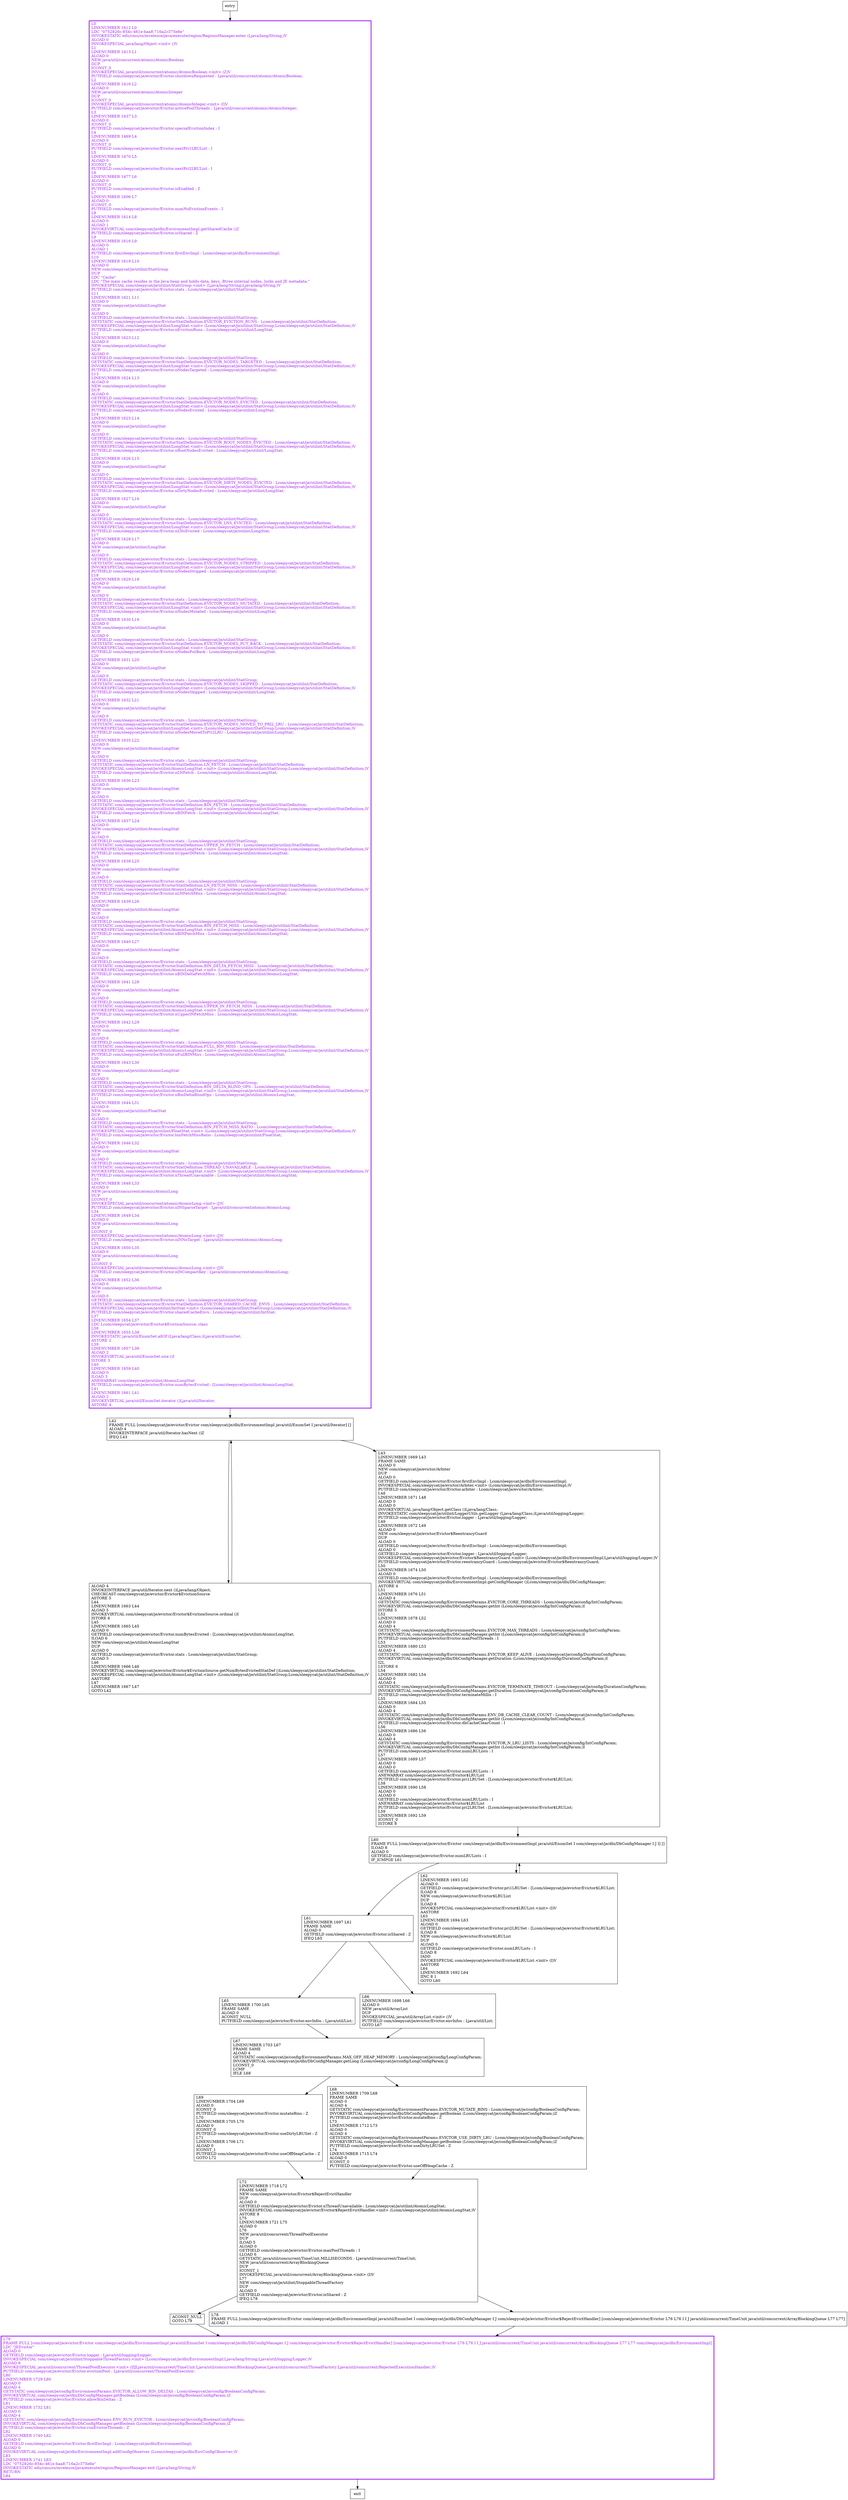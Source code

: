 digraph <init> {
node [shape=record];
164389910 [label="L61\lLINENUMBER 1697 L61\lFRAME SAME\lALOAD 0\lGETFIELD com/sleepycat/je/evictor/Evictor.isShared : Z\lIFEQ L65\l"];
1256623670 [label="L69\lLINENUMBER 1704 L69\lALOAD 0\lICONST_0\lPUTFIELD com/sleepycat/je/evictor/Evictor.mutateBins : Z\lL70\lLINENUMBER 1705 L70\lALOAD 0\lICONST_0\lPUTFIELD com/sleepycat/je/evictor/Evictor.useDirtyLRUSet : Z\lL71\lLINENUMBER 1706 L71\lALOAD 0\lICONST_1\lPUTFIELD com/sleepycat/je/evictor/Evictor.useOffHeapCache : Z\lGOTO L72\l"];
900702431 [label="L60\lFRAME FULL [com/sleepycat/je/evictor/Evictor com/sleepycat/je/dbi/EnvironmentImpl java/util/EnumSet I com/sleepycat/je/dbi/DbConfigManager I J I] []\lILOAD 8\lALOAD 0\lGETFIELD com/sleepycat/je/evictor/Evictor.numLRULists : I\lIF_ICMPGE L61\l"];
1059456597 [label="L67\lLINENUMBER 1703 L67\lFRAME SAME\lALOAD 4\lGETSTATIC com/sleepycat/je/config/EnvironmentParams.MAX_OFF_HEAP_MEMORY : Lcom/sleepycat/je/config/LongConfigParam;\lINVOKEVIRTUAL com/sleepycat/je/dbi/DbConfigManager.getLong (Lcom/sleepycat/je/config/LongConfigParam;)J\lLCONST_0\lLCMP\lIFLE L68\l"];
864645146 [label="ALOAD 4\lINVOKEINTERFACE java/util/Iterator.next ()Ljava/lang/Object;\lCHECKCAST com/sleepycat/je/evictor/Evictor$EvictionSource\lASTORE 5\lL44\lLINENUMBER 1663 L44\lALOAD 5\lINVOKEVIRTUAL com/sleepycat/je/evictor/Evictor$EvictionSource.ordinal ()I\lISTORE 6\lL45\lLINENUMBER 1665 L45\lALOAD 0\lGETFIELD com/sleepycat/je/evictor/Evictor.numBytesEvicted : [Lcom/sleepycat/je/utilint/AtomicLongStat;\lILOAD 6\lNEW com/sleepycat/je/utilint/AtomicLongStat\lDUP\lALOAD 0\lGETFIELD com/sleepycat/je/evictor/Evictor.stats : Lcom/sleepycat/je/utilint/StatGroup;\lALOAD 5\lL46\lLINENUMBER 1666 L46\lINVOKEVIRTUAL com/sleepycat/je/evictor/Evictor$EvictionSource.getNumBytesEvictedStatDef ()Lcom/sleepycat/je/utilint/StatDefinition;\lINVOKESPECIAL com/sleepycat/je/utilint/AtomicLongStat.\<init\> (Lcom/sleepycat/je/utilint/StatGroup;Lcom/sleepycat/je/utilint/StatDefinition;)V\lAASTORE\lL47\lLINENUMBER 1667 L47\lGOTO L42\l"];
953812556 [label="L43\lLINENUMBER 1669 L43\lFRAME SAME\lALOAD 0\lNEW com/sleepycat/je/evictor/Arbiter\lDUP\lALOAD 0\lGETFIELD com/sleepycat/je/evictor/Evictor.firstEnvImpl : Lcom/sleepycat/je/dbi/EnvironmentImpl;\lINVOKESPECIAL com/sleepycat/je/evictor/Arbiter.\<init\> (Lcom/sleepycat/je/dbi/EnvironmentImpl;)V\lPUTFIELD com/sleepycat/je/evictor/Evictor.arbiter : Lcom/sleepycat/je/evictor/Arbiter;\lL48\lLINENUMBER 1671 L48\lALOAD 0\lALOAD 0\lINVOKEVIRTUAL java/lang/Object.getClass ()Ljava/lang/Class;\lINVOKESTATIC com/sleepycat/je/utilint/LoggerUtils.getLogger (Ljava/lang/Class;)Ljava/util/logging/Logger;\lPUTFIELD com/sleepycat/je/evictor/Evictor.logger : Ljava/util/logging/Logger;\lL49\lLINENUMBER 1672 L49\lALOAD 0\lNEW com/sleepycat/je/evictor/Evictor$ReentrancyGuard\lDUP\lALOAD 0\lGETFIELD com/sleepycat/je/evictor/Evictor.firstEnvImpl : Lcom/sleepycat/je/dbi/EnvironmentImpl;\lALOAD 0\lGETFIELD com/sleepycat/je/evictor/Evictor.logger : Ljava/util/logging/Logger;\lINVOKESPECIAL com/sleepycat/je/evictor/Evictor$ReentrancyGuard.\<init\> (Lcom/sleepycat/je/dbi/EnvironmentImpl;Ljava/util/logging/Logger;)V\lPUTFIELD com/sleepycat/je/evictor/Evictor.reentrancyGuard : Lcom/sleepycat/je/evictor/Evictor$ReentrancyGuard;\lL50\lLINENUMBER 1674 L50\lALOAD 0\lGETFIELD com/sleepycat/je/evictor/Evictor.firstEnvImpl : Lcom/sleepycat/je/dbi/EnvironmentImpl;\lINVOKEVIRTUAL com/sleepycat/je/dbi/EnvironmentImpl.getConfigManager ()Lcom/sleepycat/je/dbi/DbConfigManager;\lASTORE 4\lL51\lLINENUMBER 1676 L51\lALOAD 4\lGETSTATIC com/sleepycat/je/config/EnvironmentParams.EVICTOR_CORE_THREADS : Lcom/sleepycat/je/config/IntConfigParam;\lINVOKEVIRTUAL com/sleepycat/je/dbi/DbConfigManager.getInt (Lcom/sleepycat/je/config/IntConfigParam;)I\lISTORE 5\lL52\lLINENUMBER 1678 L52\lALOAD 0\lALOAD 4\lGETSTATIC com/sleepycat/je/config/EnvironmentParams.EVICTOR_MAX_THREADS : Lcom/sleepycat/je/config/IntConfigParam;\lINVOKEVIRTUAL com/sleepycat/je/dbi/DbConfigManager.getInt (Lcom/sleepycat/je/config/IntConfigParam;)I\lPUTFIELD com/sleepycat/je/evictor/Evictor.maxPoolThreads : I\lL53\lLINENUMBER 1680 L53\lALOAD 4\lGETSTATIC com/sleepycat/je/config/EnvironmentParams.EVICTOR_KEEP_ALIVE : Lcom/sleepycat/je/config/DurationConfigParam;\lINVOKEVIRTUAL com/sleepycat/je/dbi/DbConfigManager.getDuration (Lcom/sleepycat/je/config/DurationConfigParam;)I\lI2L\lLSTORE 6\lL54\lLINENUMBER 1682 L54\lALOAD 0\lALOAD 4\lGETSTATIC com/sleepycat/je/config/EnvironmentParams.EVICTOR_TERMINATE_TIMEOUT : Lcom/sleepycat/je/config/DurationConfigParam;\lINVOKEVIRTUAL com/sleepycat/je/dbi/DbConfigManager.getDuration (Lcom/sleepycat/je/config/DurationConfigParam;)I\lPUTFIELD com/sleepycat/je/evictor/Evictor.terminateMillis : I\lL55\lLINENUMBER 1684 L55\lALOAD 0\lALOAD 4\lGETSTATIC com/sleepycat/je/config/EnvironmentParams.ENV_DB_CACHE_CLEAR_COUNT : Lcom/sleepycat/je/config/IntConfigParam;\lINVOKEVIRTUAL com/sleepycat/je/dbi/DbConfigManager.getInt (Lcom/sleepycat/je/config/IntConfigParam;)I\lPUTFIELD com/sleepycat/je/evictor/Evictor.dbCacheClearCount : I\lL56\lLINENUMBER 1686 L56\lALOAD 0\lALOAD 4\lGETSTATIC com/sleepycat/je/config/EnvironmentParams.EVICTOR_N_LRU_LISTS : Lcom/sleepycat/je/config/IntConfigParam;\lINVOKEVIRTUAL com/sleepycat/je/dbi/DbConfigManager.getInt (Lcom/sleepycat/je/config/IntConfigParam;)I\lPUTFIELD com/sleepycat/je/evictor/Evictor.numLRULists : I\lL57\lLINENUMBER 1689 L57\lALOAD 0\lALOAD 0\lGETFIELD com/sleepycat/je/evictor/Evictor.numLRULists : I\lANEWARRAY com/sleepycat/je/evictor/Evictor$LRUList\lPUTFIELD com/sleepycat/je/evictor/Evictor.pri1LRUSet : [Lcom/sleepycat/je/evictor/Evictor$LRUList;\lL58\lLINENUMBER 1690 L58\lALOAD 0\lALOAD 0\lGETFIELD com/sleepycat/je/evictor/Evictor.numLRULists : I\lANEWARRAY com/sleepycat/je/evictor/Evictor$LRUList\lPUTFIELD com/sleepycat/je/evictor/Evictor.pri2LRUSet : [Lcom/sleepycat/je/evictor/Evictor$LRUList;\lL59\lLINENUMBER 1692 L59\lICONST_0\lISTORE 8\l"];
151762824 [label="L42\lFRAME FULL [com/sleepycat/je/evictor/Evictor com/sleepycat/je/dbi/EnvironmentImpl java/util/EnumSet I java/util/Iterator] []\lALOAD 4\lINVOKEINTERFACE java/util/Iterator.hasNext ()Z\lIFEQ L43\l"];
1239365790 [label="ACONST_NULL\lGOTO L79\l"];
318458196 [label="L72\lLINENUMBER 1718 L72\lFRAME SAME\lNEW com/sleepycat/je/evictor/Evictor$RejectEvictHandler\lDUP\lALOAD 0\lGETFIELD com/sleepycat/je/evictor/Evictor.nThreadUnavailable : Lcom/sleepycat/je/utilint/AtomicLongStat;\lINVOKESPECIAL com/sleepycat/je/evictor/Evictor$RejectEvictHandler.\<init\> (Lcom/sleepycat/je/utilint/AtomicLongStat;)V\lASTORE 8\lL75\lLINENUMBER 1721 L75\lALOAD 0\lL76\lNEW java/util/concurrent/ThreadPoolExecutor\lDUP\lILOAD 5\lALOAD 0\lGETFIELD com/sleepycat/je/evictor/Evictor.maxPoolThreads : I\lLLOAD 6\lGETSTATIC java/util/concurrent/TimeUnit.MILLISECONDS : Ljava/util/concurrent/TimeUnit;\lNEW java/util/concurrent/ArrayBlockingQueue\lDUP\lICONST_1\lINVOKESPECIAL java/util/concurrent/ArrayBlockingQueue.\<init\> (I)V\lL77\lNEW com/sleepycat/je/utilint/StoppableThreadFactory\lDUP\lALOAD 0\lGETFIELD com/sleepycat/je/evictor/Evictor.isShared : Z\lIFEQ L78\l"];
501281264 [label="L78\lFRAME FULL [com/sleepycat/je/evictor/Evictor com/sleepycat/je/dbi/EnvironmentImpl java/util/EnumSet I com/sleepycat/je/dbi/DbConfigManager I J com/sleepycat/je/evictor/Evictor$RejectEvictHandler] [com/sleepycat/je/evictor/Evictor L76 L76 I I J java/util/concurrent/TimeUnit java/util/concurrent/ArrayBlockingQueue L77 L77]\lALOAD 1\l"];
1908264085 [label="L65\lLINENUMBER 1700 L65\lFRAME SAME\lALOAD 0\lACONST_NULL\lPUTFIELD com/sleepycat/je/evictor/Evictor.envInfos : Ljava/util/List;\l"];
962343717 [label="L66\lLINENUMBER 1698 L66\lALOAD 0\lNEW java/util/ArrayList\lDUP\lINVOKESPECIAL java/util/ArrayList.\<init\> ()V\lPUTFIELD com/sleepycat/je/evictor/Evictor.envInfos : Ljava/util/List;\lGOTO L67\l"];
1436563827 [label="L68\lLINENUMBER 1709 L68\lFRAME SAME\lALOAD 0\lALOAD 4\lGETSTATIC com/sleepycat/je/config/EnvironmentParams.EVICTOR_MUTATE_BINS : Lcom/sleepycat/je/config/BooleanConfigParam;\lINVOKEVIRTUAL com/sleepycat/je/dbi/DbConfigManager.getBoolean (Lcom/sleepycat/je/config/BooleanConfigParam;)Z\lPUTFIELD com/sleepycat/je/evictor/Evictor.mutateBins : Z\lL73\lLINENUMBER 1712 L73\lALOAD 0\lALOAD 4\lGETSTATIC com/sleepycat/je/config/EnvironmentParams.EVICTOR_USE_DIRTY_LRU : Lcom/sleepycat/je/config/BooleanConfigParam;\lINVOKEVIRTUAL com/sleepycat/je/dbi/DbConfigManager.getBoolean (Lcom/sleepycat/je/config/BooleanConfigParam;)Z\lPUTFIELD com/sleepycat/je/evictor/Evictor.useDirtyLRUSet : Z\lL74\lLINENUMBER 1715 L74\lALOAD 0\lICONST_0\lPUTFIELD com/sleepycat/je/evictor/Evictor.useOffHeapCache : Z\l"];
1632429589 [label="L62\lLINENUMBER 1693 L62\lALOAD 0\lGETFIELD com/sleepycat/je/evictor/Evictor.pri1LRUSet : [Lcom/sleepycat/je/evictor/Evictor$LRUList;\lILOAD 8\lNEW com/sleepycat/je/evictor/Evictor$LRUList\lDUP\lILOAD 8\lINVOKESPECIAL com/sleepycat/je/evictor/Evictor$LRUList.\<init\> (I)V\lAASTORE\lL63\lLINENUMBER 1694 L63\lALOAD 0\lGETFIELD com/sleepycat/je/evictor/Evictor.pri2LRUSet : [Lcom/sleepycat/je/evictor/Evictor$LRUList;\lILOAD 8\lNEW com/sleepycat/je/evictor/Evictor$LRUList\lDUP\lALOAD 0\lGETFIELD com/sleepycat/je/evictor/Evictor.numLRULists : I\lILOAD 8\lIADD\lINVOKESPECIAL com/sleepycat/je/evictor/Evictor$LRUList.\<init\> (I)V\lAASTORE\lL64\lLINENUMBER 1692 L64\lIINC 8 1\lGOTO L60\l"];
934713517 [label="L79\lFRAME FULL [com/sleepycat/je/evictor/Evictor com/sleepycat/je/dbi/EnvironmentImpl java/util/EnumSet I com/sleepycat/je/dbi/DbConfigManager I J com/sleepycat/je/evictor/Evictor$RejectEvictHandler] [com/sleepycat/je/evictor/Evictor L76 L76 I I J java/util/concurrent/TimeUnit java/util/concurrent/ArrayBlockingQueue L77 L77 com/sleepycat/je/dbi/EnvironmentImpl]\lLDC \"JEEvictor\"\lALOAD 0\lGETFIELD com/sleepycat/je/evictor/Evictor.logger : Ljava/util/logging/Logger;\lINVOKESPECIAL com/sleepycat/je/utilint/StoppableThreadFactory.\<init\> (Lcom/sleepycat/je/dbi/EnvironmentImpl;Ljava/lang/String;Ljava/util/logging/Logger;)V\lALOAD 8\lINVOKESPECIAL java/util/concurrent/ThreadPoolExecutor.\<init\> (IIJLjava/util/concurrent/TimeUnit;Ljava/util/concurrent/BlockingQueue;Ljava/util/concurrent/ThreadFactory;Ljava/util/concurrent/RejectedExecutionHandler;)V\lPUTFIELD com/sleepycat/je/evictor/Evictor.evictionPool : Ljava/util/concurrent/ThreadPoolExecutor;\lL80\lLINENUMBER 1729 L80\lALOAD 0\lALOAD 4\lGETSTATIC com/sleepycat/je/config/EnvironmentParams.EVICTOR_ALLOW_BIN_DELTAS : Lcom/sleepycat/je/config/BooleanConfigParam;\lINVOKEVIRTUAL com/sleepycat/je/dbi/DbConfigManager.getBoolean (Lcom/sleepycat/je/config/BooleanConfigParam;)Z\lPUTFIELD com/sleepycat/je/evictor/Evictor.allowBinDeltas : Z\lL81\lLINENUMBER 1732 L81\lALOAD 0\lALOAD 4\lGETSTATIC com/sleepycat/je/config/EnvironmentParams.ENV_RUN_EVICTOR : Lcom/sleepycat/je/config/BooleanConfigParam;\lINVOKEVIRTUAL com/sleepycat/je/dbi/DbConfigManager.getBoolean (Lcom/sleepycat/je/config/BooleanConfigParam;)Z\lPUTFIELD com/sleepycat/je/evictor/Evictor.runEvictorThreads : Z\lL82\lLINENUMBER 1740 L82\lALOAD 0\lGETFIELD com/sleepycat/je/evictor/Evictor.firstEnvImpl : Lcom/sleepycat/je/dbi/EnvironmentImpl;\lALOAD 0\lINVOKEVIRTUAL com/sleepycat/je/dbi/EnvironmentImpl.addConfigObserver (Lcom/sleepycat/je/dbi/EnvConfigObserver;)V\lL83\lLINENUMBER 1741 L83\lLDC \"0752826c-854c-461e-baa8-716a2c375e6e\"\lINVOKESTATIC edu/cmu/cs/mvelezce/java/execute/region/RegionsManager.exit (Ljava/lang/String;)V\lRETURN\lL84\l"];
286451266 [label="L0\lLINENUMBER 1612 L0\lLDC \"0752826c-854c-461e-baa8-716a2c375e6e\"\lINVOKESTATIC edu/cmu/cs/mvelezce/java/execute/region/RegionsManager.enter (Ljava/lang/String;)V\lALOAD 0\lINVOKESPECIAL java/lang/Object.\<init\> ()V\lL1\lLINENUMBER 1413 L1\lALOAD 0\lNEW java/util/concurrent/atomic/AtomicBoolean\lDUP\lICONST_0\lINVOKESPECIAL java/util/concurrent/atomic/AtomicBoolean.\<init\> (Z)V\lPUTFIELD com/sleepycat/je/evictor/Evictor.shutdownRequested : Ljava/util/concurrent/atomic/AtomicBoolean;\lL2\lLINENUMBER 1416 L2\lALOAD 0\lNEW java/util/concurrent/atomic/AtomicInteger\lDUP\lICONST_0\lINVOKESPECIAL java/util/concurrent/atomic/AtomicInteger.\<init\> (I)V\lPUTFIELD com/sleepycat/je/evictor/Evictor.activePoolThreads : Ljava/util/concurrent/atomic/AtomicInteger;\lL3\lLINENUMBER 1437 L3\lALOAD 0\lICONST_0\lPUTFIELD com/sleepycat/je/evictor/Evictor.specialEvictionIndex : I\lL4\lLINENUMBER 1469 L4\lALOAD 0\lICONST_0\lPUTFIELD com/sleepycat/je/evictor/Evictor.nextPri1LRUList : I\lL5\lLINENUMBER 1470 L5\lALOAD 0\lICONST_0\lPUTFIELD com/sleepycat/je/evictor/Evictor.nextPri2LRUList : I\lL6\lLINENUMBER 1477 L6\lALOAD 0\lICONST_0\lPUTFIELD com/sleepycat/je/evictor/Evictor.isEnabled : Z\lL7\lLINENUMBER 1606 L7\lALOAD 0\lICONST_0\lPUTFIELD com/sleepycat/je/evictor/Evictor.numNoEvictionEvents : I\lL8\lLINENUMBER 1614 L8\lALOAD 0\lALOAD 1\lINVOKEVIRTUAL com/sleepycat/je/dbi/EnvironmentImpl.getSharedCache ()Z\lPUTFIELD com/sleepycat/je/evictor/Evictor.isShared : Z\lL9\lLINENUMBER 1616 L9\lALOAD 0\lALOAD 1\lPUTFIELD com/sleepycat/je/evictor/Evictor.firstEnvImpl : Lcom/sleepycat/je/dbi/EnvironmentImpl;\lL10\lLINENUMBER 1619 L10\lALOAD 0\lNEW com/sleepycat/je/utilint/StatGroup\lDUP\lLDC \"Cache\"\lLDC \"The main cache resides in the Java heap and holds data, keys, Btree internal nodes, locks and JE metadata.\"\lINVOKESPECIAL com/sleepycat/je/utilint/StatGroup.\<init\> (Ljava/lang/String;Ljava/lang/String;)V\lPUTFIELD com/sleepycat/je/evictor/Evictor.stats : Lcom/sleepycat/je/utilint/StatGroup;\lL11\lLINENUMBER 1621 L11\lALOAD 0\lNEW com/sleepycat/je/utilint/LongStat\lDUP\lALOAD 0\lGETFIELD com/sleepycat/je/evictor/Evictor.stats : Lcom/sleepycat/je/utilint/StatGroup;\lGETSTATIC com/sleepycat/je/evictor/EvictorStatDefinition.EVICTOR_EVICTION_RUNS : Lcom/sleepycat/je/utilint/StatDefinition;\lINVOKESPECIAL com/sleepycat/je/utilint/LongStat.\<init\> (Lcom/sleepycat/je/utilint/StatGroup;Lcom/sleepycat/je/utilint/StatDefinition;)V\lPUTFIELD com/sleepycat/je/evictor/Evictor.nEvictionRuns : Lcom/sleepycat/je/utilint/LongStat;\lL12\lLINENUMBER 1623 L12\lALOAD 0\lNEW com/sleepycat/je/utilint/LongStat\lDUP\lALOAD 0\lGETFIELD com/sleepycat/je/evictor/Evictor.stats : Lcom/sleepycat/je/utilint/StatGroup;\lGETSTATIC com/sleepycat/je/evictor/EvictorStatDefinition.EVICTOR_NODES_TARGETED : Lcom/sleepycat/je/utilint/StatDefinition;\lINVOKESPECIAL com/sleepycat/je/utilint/LongStat.\<init\> (Lcom/sleepycat/je/utilint/StatGroup;Lcom/sleepycat/je/utilint/StatDefinition;)V\lPUTFIELD com/sleepycat/je/evictor/Evictor.nNodesTargeted : Lcom/sleepycat/je/utilint/LongStat;\lL13\lLINENUMBER 1624 L13\lALOAD 0\lNEW com/sleepycat/je/utilint/LongStat\lDUP\lALOAD 0\lGETFIELD com/sleepycat/je/evictor/Evictor.stats : Lcom/sleepycat/je/utilint/StatGroup;\lGETSTATIC com/sleepycat/je/evictor/EvictorStatDefinition.EVICTOR_NODES_EVICTED : Lcom/sleepycat/je/utilint/StatDefinition;\lINVOKESPECIAL com/sleepycat/je/utilint/LongStat.\<init\> (Lcom/sleepycat/je/utilint/StatGroup;Lcom/sleepycat/je/utilint/StatDefinition;)V\lPUTFIELD com/sleepycat/je/evictor/Evictor.nNodesEvicted : Lcom/sleepycat/je/utilint/LongStat;\lL14\lLINENUMBER 1625 L14\lALOAD 0\lNEW com/sleepycat/je/utilint/LongStat\lDUP\lALOAD 0\lGETFIELD com/sleepycat/je/evictor/Evictor.stats : Lcom/sleepycat/je/utilint/StatGroup;\lGETSTATIC com/sleepycat/je/evictor/EvictorStatDefinition.EVICTOR_ROOT_NODES_EVICTED : Lcom/sleepycat/je/utilint/StatDefinition;\lINVOKESPECIAL com/sleepycat/je/utilint/LongStat.\<init\> (Lcom/sleepycat/je/utilint/StatGroup;Lcom/sleepycat/je/utilint/StatDefinition;)V\lPUTFIELD com/sleepycat/je/evictor/Evictor.nRootNodesEvicted : Lcom/sleepycat/je/utilint/LongStat;\lL15\lLINENUMBER 1626 L15\lALOAD 0\lNEW com/sleepycat/je/utilint/LongStat\lDUP\lALOAD 0\lGETFIELD com/sleepycat/je/evictor/Evictor.stats : Lcom/sleepycat/je/utilint/StatGroup;\lGETSTATIC com/sleepycat/je/evictor/EvictorStatDefinition.EVICTOR_DIRTY_NODES_EVICTED : Lcom/sleepycat/je/utilint/StatDefinition;\lINVOKESPECIAL com/sleepycat/je/utilint/LongStat.\<init\> (Lcom/sleepycat/je/utilint/StatGroup;Lcom/sleepycat/je/utilint/StatDefinition;)V\lPUTFIELD com/sleepycat/je/evictor/Evictor.nDirtyNodesEvicted : Lcom/sleepycat/je/utilint/LongStat;\lL16\lLINENUMBER 1627 L16\lALOAD 0\lNEW com/sleepycat/je/utilint/LongStat\lDUP\lALOAD 0\lGETFIELD com/sleepycat/je/evictor/Evictor.stats : Lcom/sleepycat/je/utilint/StatGroup;\lGETSTATIC com/sleepycat/je/evictor/EvictorStatDefinition.EVICTOR_LNS_EVICTED : Lcom/sleepycat/je/utilint/StatDefinition;\lINVOKESPECIAL com/sleepycat/je/utilint/LongStat.\<init\> (Lcom/sleepycat/je/utilint/StatGroup;Lcom/sleepycat/je/utilint/StatDefinition;)V\lPUTFIELD com/sleepycat/je/evictor/Evictor.nLNsEvicted : Lcom/sleepycat/je/utilint/LongStat;\lL17\lLINENUMBER 1628 L17\lALOAD 0\lNEW com/sleepycat/je/utilint/LongStat\lDUP\lALOAD 0\lGETFIELD com/sleepycat/je/evictor/Evictor.stats : Lcom/sleepycat/je/utilint/StatGroup;\lGETSTATIC com/sleepycat/je/evictor/EvictorStatDefinition.EVICTOR_NODES_STRIPPED : Lcom/sleepycat/je/utilint/StatDefinition;\lINVOKESPECIAL com/sleepycat/je/utilint/LongStat.\<init\> (Lcom/sleepycat/je/utilint/StatGroup;Lcom/sleepycat/je/utilint/StatDefinition;)V\lPUTFIELD com/sleepycat/je/evictor/Evictor.nNodesStripped : Lcom/sleepycat/je/utilint/LongStat;\lL18\lLINENUMBER 1629 L18\lALOAD 0\lNEW com/sleepycat/je/utilint/LongStat\lDUP\lALOAD 0\lGETFIELD com/sleepycat/je/evictor/Evictor.stats : Lcom/sleepycat/je/utilint/StatGroup;\lGETSTATIC com/sleepycat/je/evictor/EvictorStatDefinition.EVICTOR_NODES_MUTATED : Lcom/sleepycat/je/utilint/StatDefinition;\lINVOKESPECIAL com/sleepycat/je/utilint/LongStat.\<init\> (Lcom/sleepycat/je/utilint/StatGroup;Lcom/sleepycat/je/utilint/StatDefinition;)V\lPUTFIELD com/sleepycat/je/evictor/Evictor.nNodesMutated : Lcom/sleepycat/je/utilint/LongStat;\lL19\lLINENUMBER 1630 L19\lALOAD 0\lNEW com/sleepycat/je/utilint/LongStat\lDUP\lALOAD 0\lGETFIELD com/sleepycat/je/evictor/Evictor.stats : Lcom/sleepycat/je/utilint/StatGroup;\lGETSTATIC com/sleepycat/je/evictor/EvictorStatDefinition.EVICTOR_NODES_PUT_BACK : Lcom/sleepycat/je/utilint/StatDefinition;\lINVOKESPECIAL com/sleepycat/je/utilint/LongStat.\<init\> (Lcom/sleepycat/je/utilint/StatGroup;Lcom/sleepycat/je/utilint/StatDefinition;)V\lPUTFIELD com/sleepycat/je/evictor/Evictor.nNodesPutBack : Lcom/sleepycat/je/utilint/LongStat;\lL20\lLINENUMBER 1631 L20\lALOAD 0\lNEW com/sleepycat/je/utilint/LongStat\lDUP\lALOAD 0\lGETFIELD com/sleepycat/je/evictor/Evictor.stats : Lcom/sleepycat/je/utilint/StatGroup;\lGETSTATIC com/sleepycat/je/evictor/EvictorStatDefinition.EVICTOR_NODES_SKIPPED : Lcom/sleepycat/je/utilint/StatDefinition;\lINVOKESPECIAL com/sleepycat/je/utilint/LongStat.\<init\> (Lcom/sleepycat/je/utilint/StatGroup;Lcom/sleepycat/je/utilint/StatDefinition;)V\lPUTFIELD com/sleepycat/je/evictor/Evictor.nNodesSkipped : Lcom/sleepycat/je/utilint/LongStat;\lL21\lLINENUMBER 1632 L21\lALOAD 0\lNEW com/sleepycat/je/utilint/LongStat\lDUP\lALOAD 0\lGETFIELD com/sleepycat/je/evictor/Evictor.stats : Lcom/sleepycat/je/utilint/StatGroup;\lGETSTATIC com/sleepycat/je/evictor/EvictorStatDefinition.EVICTOR_NODES_MOVED_TO_PRI2_LRU : Lcom/sleepycat/je/utilint/StatDefinition;\lINVOKESPECIAL com/sleepycat/je/utilint/LongStat.\<init\> (Lcom/sleepycat/je/utilint/StatGroup;Lcom/sleepycat/je/utilint/StatDefinition;)V\lPUTFIELD com/sleepycat/je/evictor/Evictor.nNodesMovedToPri2LRU : Lcom/sleepycat/je/utilint/LongStat;\lL22\lLINENUMBER 1635 L22\lALOAD 0\lNEW com/sleepycat/je/utilint/AtomicLongStat\lDUP\lALOAD 0\lGETFIELD com/sleepycat/je/evictor/Evictor.stats : Lcom/sleepycat/je/utilint/StatGroup;\lGETSTATIC com/sleepycat/je/evictor/EvictorStatDefinition.LN_FETCH : Lcom/sleepycat/je/utilint/StatDefinition;\lINVOKESPECIAL com/sleepycat/je/utilint/AtomicLongStat.\<init\> (Lcom/sleepycat/je/utilint/StatGroup;Lcom/sleepycat/je/utilint/StatDefinition;)V\lPUTFIELD com/sleepycat/je/evictor/Evictor.nLNFetch : Lcom/sleepycat/je/utilint/AtomicLongStat;\lL23\lLINENUMBER 1636 L23\lALOAD 0\lNEW com/sleepycat/je/utilint/AtomicLongStat\lDUP\lALOAD 0\lGETFIELD com/sleepycat/je/evictor/Evictor.stats : Lcom/sleepycat/je/utilint/StatGroup;\lGETSTATIC com/sleepycat/je/evictor/EvictorStatDefinition.BIN_FETCH : Lcom/sleepycat/je/utilint/StatDefinition;\lINVOKESPECIAL com/sleepycat/je/utilint/AtomicLongStat.\<init\> (Lcom/sleepycat/je/utilint/StatGroup;Lcom/sleepycat/je/utilint/StatDefinition;)V\lPUTFIELD com/sleepycat/je/evictor/Evictor.nBINFetch : Lcom/sleepycat/je/utilint/AtomicLongStat;\lL24\lLINENUMBER 1637 L24\lALOAD 0\lNEW com/sleepycat/je/utilint/AtomicLongStat\lDUP\lALOAD 0\lGETFIELD com/sleepycat/je/evictor/Evictor.stats : Lcom/sleepycat/je/utilint/StatGroup;\lGETSTATIC com/sleepycat/je/evictor/EvictorStatDefinition.UPPER_IN_FETCH : Lcom/sleepycat/je/utilint/StatDefinition;\lINVOKESPECIAL com/sleepycat/je/utilint/AtomicLongStat.\<init\> (Lcom/sleepycat/je/utilint/StatGroup;Lcom/sleepycat/je/utilint/StatDefinition;)V\lPUTFIELD com/sleepycat/je/evictor/Evictor.nUpperINFetch : Lcom/sleepycat/je/utilint/AtomicLongStat;\lL25\lLINENUMBER 1638 L25\lALOAD 0\lNEW com/sleepycat/je/utilint/AtomicLongStat\lDUP\lALOAD 0\lGETFIELD com/sleepycat/je/evictor/Evictor.stats : Lcom/sleepycat/je/utilint/StatGroup;\lGETSTATIC com/sleepycat/je/evictor/EvictorStatDefinition.LN_FETCH_MISS : Lcom/sleepycat/je/utilint/StatDefinition;\lINVOKESPECIAL com/sleepycat/je/utilint/AtomicLongStat.\<init\> (Lcom/sleepycat/je/utilint/StatGroup;Lcom/sleepycat/je/utilint/StatDefinition;)V\lPUTFIELD com/sleepycat/je/evictor/Evictor.nLNFetchMiss : Lcom/sleepycat/je/utilint/AtomicLongStat;\lL26\lLINENUMBER 1639 L26\lALOAD 0\lNEW com/sleepycat/je/utilint/AtomicLongStat\lDUP\lALOAD 0\lGETFIELD com/sleepycat/je/evictor/Evictor.stats : Lcom/sleepycat/je/utilint/StatGroup;\lGETSTATIC com/sleepycat/je/evictor/EvictorStatDefinition.BIN_FETCH_MISS : Lcom/sleepycat/je/utilint/StatDefinition;\lINVOKESPECIAL com/sleepycat/je/utilint/AtomicLongStat.\<init\> (Lcom/sleepycat/je/utilint/StatGroup;Lcom/sleepycat/je/utilint/StatDefinition;)V\lPUTFIELD com/sleepycat/je/evictor/Evictor.nBINFetchMiss : Lcom/sleepycat/je/utilint/AtomicLongStat;\lL27\lLINENUMBER 1640 L27\lALOAD 0\lNEW com/sleepycat/je/utilint/AtomicLongStat\lDUP\lALOAD 0\lGETFIELD com/sleepycat/je/evictor/Evictor.stats : Lcom/sleepycat/je/utilint/StatGroup;\lGETSTATIC com/sleepycat/je/evictor/EvictorStatDefinition.BIN_DELTA_FETCH_MISS : Lcom/sleepycat/je/utilint/StatDefinition;\lINVOKESPECIAL com/sleepycat/je/utilint/AtomicLongStat.\<init\> (Lcom/sleepycat/je/utilint/StatGroup;Lcom/sleepycat/je/utilint/StatDefinition;)V\lPUTFIELD com/sleepycat/je/evictor/Evictor.nBINDeltaFetchMiss : Lcom/sleepycat/je/utilint/AtomicLongStat;\lL28\lLINENUMBER 1641 L28\lALOAD 0\lNEW com/sleepycat/je/utilint/AtomicLongStat\lDUP\lALOAD 0\lGETFIELD com/sleepycat/je/evictor/Evictor.stats : Lcom/sleepycat/je/utilint/StatGroup;\lGETSTATIC com/sleepycat/je/evictor/EvictorStatDefinition.UPPER_IN_FETCH_MISS : Lcom/sleepycat/je/utilint/StatDefinition;\lINVOKESPECIAL com/sleepycat/je/utilint/AtomicLongStat.\<init\> (Lcom/sleepycat/je/utilint/StatGroup;Lcom/sleepycat/je/utilint/StatDefinition;)V\lPUTFIELD com/sleepycat/je/evictor/Evictor.nUpperINFetchMiss : Lcom/sleepycat/je/utilint/AtomicLongStat;\lL29\lLINENUMBER 1642 L29\lALOAD 0\lNEW com/sleepycat/je/utilint/AtomicLongStat\lDUP\lALOAD 0\lGETFIELD com/sleepycat/je/evictor/Evictor.stats : Lcom/sleepycat/je/utilint/StatGroup;\lGETSTATIC com/sleepycat/je/evictor/EvictorStatDefinition.FULL_BIN_MISS : Lcom/sleepycat/je/utilint/StatDefinition;\lINVOKESPECIAL com/sleepycat/je/utilint/AtomicLongStat.\<init\> (Lcom/sleepycat/je/utilint/StatGroup;Lcom/sleepycat/je/utilint/StatDefinition;)V\lPUTFIELD com/sleepycat/je/evictor/Evictor.nFullBINMiss : Lcom/sleepycat/je/utilint/AtomicLongStat;\lL30\lLINENUMBER 1643 L30\lALOAD 0\lNEW com/sleepycat/je/utilint/AtomicLongStat\lDUP\lALOAD 0\lGETFIELD com/sleepycat/je/evictor/Evictor.stats : Lcom/sleepycat/je/utilint/StatGroup;\lGETSTATIC com/sleepycat/je/evictor/EvictorStatDefinition.BIN_DELTA_BLIND_OPS : Lcom/sleepycat/je/utilint/StatDefinition;\lINVOKESPECIAL com/sleepycat/je/utilint/AtomicLongStat.\<init\> (Lcom/sleepycat/je/utilint/StatGroup;Lcom/sleepycat/je/utilint/StatDefinition;)V\lPUTFIELD com/sleepycat/je/evictor/Evictor.nBinDeltaBlindOps : Lcom/sleepycat/je/utilint/AtomicLongStat;\lL31\lLINENUMBER 1644 L31\lALOAD 0\lNEW com/sleepycat/je/utilint/FloatStat\lDUP\lALOAD 0\lGETFIELD com/sleepycat/je/evictor/Evictor.stats : Lcom/sleepycat/je/utilint/StatGroup;\lGETSTATIC com/sleepycat/je/evictor/EvictorStatDefinition.BIN_FETCH_MISS_RATIO : Lcom/sleepycat/je/utilint/StatDefinition;\lINVOKESPECIAL com/sleepycat/je/utilint/FloatStat.\<init\> (Lcom/sleepycat/je/utilint/StatGroup;Lcom/sleepycat/je/utilint/StatDefinition;)V\lPUTFIELD com/sleepycat/je/evictor/Evictor.binFetchMissRatio : Lcom/sleepycat/je/utilint/FloatStat;\lL32\lLINENUMBER 1646 L32\lALOAD 0\lNEW com/sleepycat/je/utilint/AtomicLongStat\lDUP\lALOAD 0\lGETFIELD com/sleepycat/je/evictor/Evictor.stats : Lcom/sleepycat/je/utilint/StatGroup;\lGETSTATIC com/sleepycat/je/evictor/EvictorStatDefinition.THREAD_UNAVAILABLE : Lcom/sleepycat/je/utilint/StatDefinition;\lINVOKESPECIAL com/sleepycat/je/utilint/AtomicLongStat.\<init\> (Lcom/sleepycat/je/utilint/StatGroup;Lcom/sleepycat/je/utilint/StatDefinition;)V\lPUTFIELD com/sleepycat/je/evictor/Evictor.nThreadUnavailable : Lcom/sleepycat/je/utilint/AtomicLongStat;\lL33\lLINENUMBER 1648 L33\lALOAD 0\lNEW java/util/concurrent/atomic/AtomicLong\lDUP\lLCONST_0\lINVOKESPECIAL java/util/concurrent/atomic/AtomicLong.\<init\> (J)V\lPUTFIELD com/sleepycat/je/evictor/Evictor.nINSparseTarget : Ljava/util/concurrent/atomic/AtomicLong;\lL34\lLINENUMBER 1649 L34\lALOAD 0\lNEW java/util/concurrent/atomic/AtomicLong\lDUP\lLCONST_0\lINVOKESPECIAL java/util/concurrent/atomic/AtomicLong.\<init\> (J)V\lPUTFIELD com/sleepycat/je/evictor/Evictor.nINNoTarget : Ljava/util/concurrent/atomic/AtomicLong;\lL35\lLINENUMBER 1650 L35\lALOAD 0\lNEW java/util/concurrent/atomic/AtomicLong\lDUP\lLCONST_0\lINVOKESPECIAL java/util/concurrent/atomic/AtomicLong.\<init\> (J)V\lPUTFIELD com/sleepycat/je/evictor/Evictor.nINCompactKey : Ljava/util/concurrent/atomic/AtomicLong;\lL36\lLINENUMBER 1652 L36\lALOAD 0\lNEW com/sleepycat/je/utilint/IntStat\lDUP\lALOAD 0\lGETFIELD com/sleepycat/je/evictor/Evictor.stats : Lcom/sleepycat/je/utilint/StatGroup;\lGETSTATIC com/sleepycat/je/evictor/EvictorStatDefinition.EVICTOR_SHARED_CACHE_ENVS : Lcom/sleepycat/je/utilint/StatDefinition;\lINVOKESPECIAL com/sleepycat/je/utilint/IntStat.\<init\> (Lcom/sleepycat/je/utilint/StatGroup;Lcom/sleepycat/je/utilint/StatDefinition;)V\lPUTFIELD com/sleepycat/je/evictor/Evictor.sharedCacheEnvs : Lcom/sleepycat/je/utilint/IntStat;\lL37\lLINENUMBER 1654 L37\lLDC Lcom/sleepycat/je/evictor/Evictor$EvictionSource;.class\lL38\lLINENUMBER 1655 L38\lINVOKESTATIC java/util/EnumSet.allOf (Ljava/lang/Class;)Ljava/util/EnumSet;\lASTORE 2\lL39\lLINENUMBER 1657 L39\lALOAD 2\lINVOKEVIRTUAL java/util/EnumSet.size ()I\lISTORE 3\lL40\lLINENUMBER 1659 L40\lALOAD 0\lILOAD 3\lANEWARRAY com/sleepycat/je/utilint/AtomicLongStat\lPUTFIELD com/sleepycat/je/evictor/Evictor.numBytesEvicted : [Lcom/sleepycat/je/utilint/AtomicLongStat;\lL41\lLINENUMBER 1661 L41\lALOAD 2\lINVOKEVIRTUAL java/util/EnumSet.iterator ()Ljava/util/Iterator;\lASTORE 4\l"];
entry;
exit;
164389910 -> 1908264085
164389910 -> 962343717
1256623670 -> 318458196
900702431 -> 164389910
900702431 -> 1632429589
1059456597 -> 1436563827
1059456597 -> 1256623670
864645146 -> 151762824
953812556 -> 900702431
151762824 -> 864645146
151762824 -> 953812556
1239365790 -> 934713517
318458196 -> 1239365790
318458196 -> 501281264
501281264 -> 934713517
1908264085 -> 1059456597
962343717 -> 1059456597
entry -> 286451266
1436563827 -> 318458196
1632429589 -> 900702431
934713517 -> exit
286451266 -> 151762824
934713517[fontcolor="purple", penwidth=3, color="purple"];
286451266[fontcolor="purple", penwidth=3, color="purple"];
}
